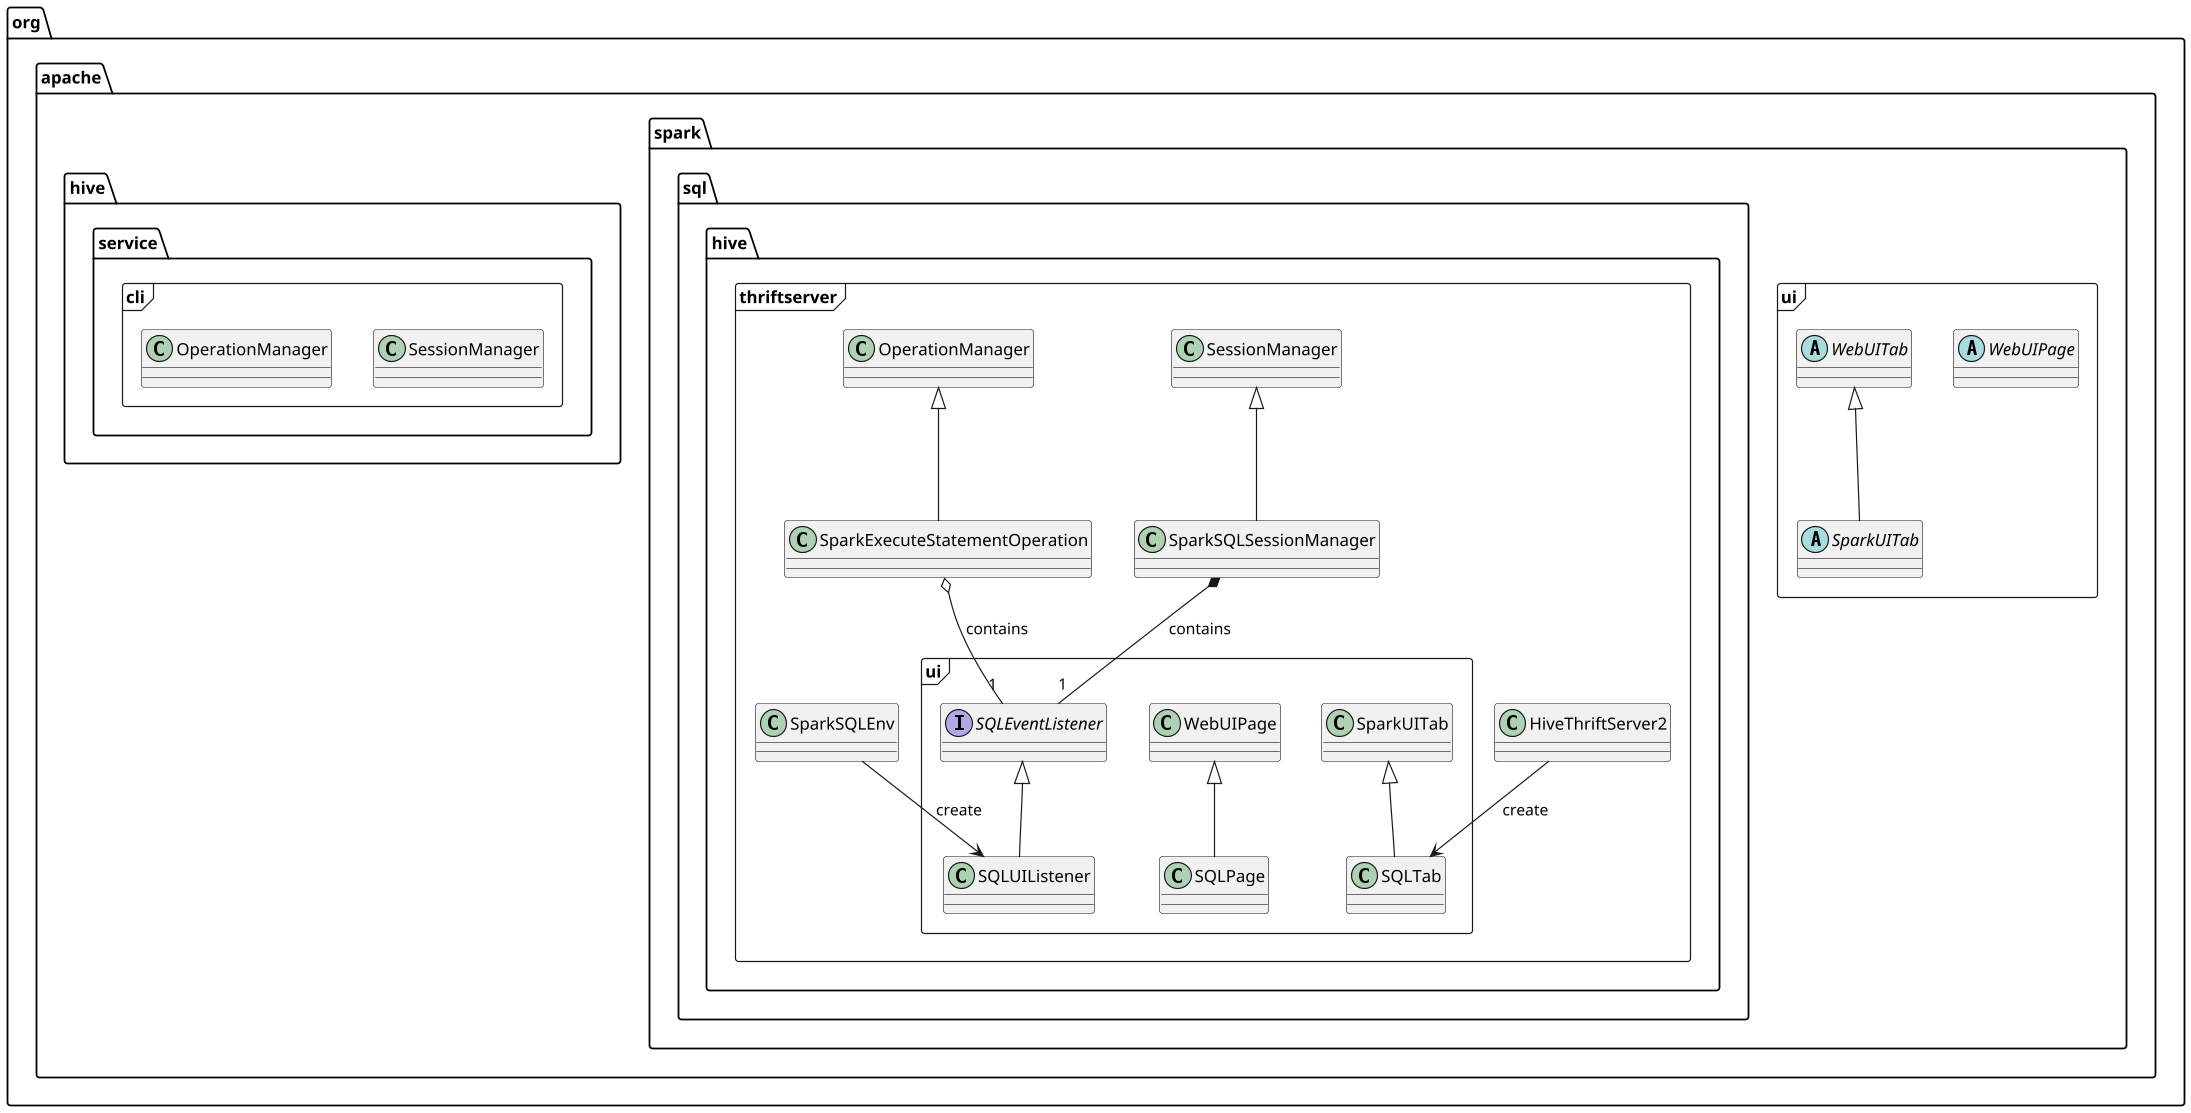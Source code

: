@startuml
scale 1.2
package org.apache.spark.ui <<Frame>>{
    abstract class WebUIPage
    abstract class WebUITab
    abstract class SparkUITab extends WebUITab
}

package org.apache.hive.service.cli <<Frame>> {
    class SessionManager
    class OperationManager
}

package org.apache.spark.sql.hive.thriftserver <<Frame>>{
    class SparkSQLSessionManager extends SessionManager
    class SparkExecuteStatementOperation extends OperationManager
    class HiveThriftServer2
    class SparkSQLEnv
}

package org.apache.spark.sql.hive.thriftserver.ui <<Frame>>{
    interface SQLEventListener
    class SQLPage extends WebUIPage
    class SQLUIListener extends SQLEventListener
    class SQLTab extends SparkUITab
}

SparkSQLSessionManager *--"1" SQLEventListener : contains
HiveThriftServer2 --> SQLTab : create
SparkSQLEnv --> SQLUIListener : create
SparkExecuteStatementOperation o--"1" SQLEventListener : contains

@enduml